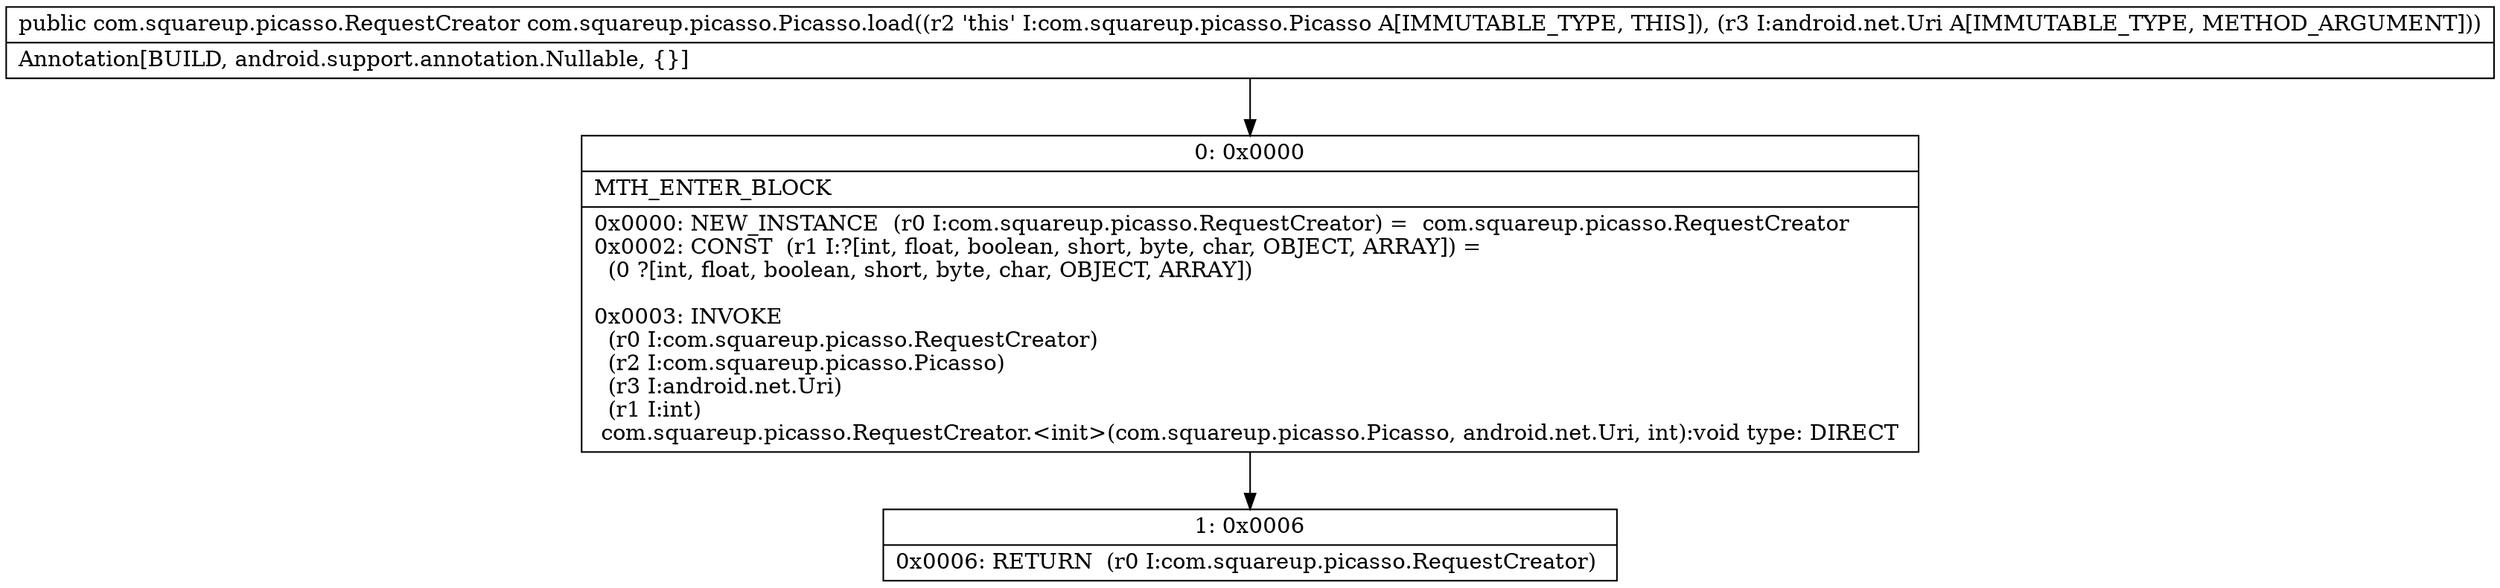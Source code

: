 digraph "CFG forcom.squareup.picasso.Picasso.load(Landroid\/net\/Uri;)Lcom\/squareup\/picasso\/RequestCreator;" {
Node_0 [shape=record,label="{0\:\ 0x0000|MTH_ENTER_BLOCK\l|0x0000: NEW_INSTANCE  (r0 I:com.squareup.picasso.RequestCreator) =  com.squareup.picasso.RequestCreator \l0x0002: CONST  (r1 I:?[int, float, boolean, short, byte, char, OBJECT, ARRAY]) = \l  (0 ?[int, float, boolean, short, byte, char, OBJECT, ARRAY])\l \l0x0003: INVOKE  \l  (r0 I:com.squareup.picasso.RequestCreator)\l  (r2 I:com.squareup.picasso.Picasso)\l  (r3 I:android.net.Uri)\l  (r1 I:int)\l com.squareup.picasso.RequestCreator.\<init\>(com.squareup.picasso.Picasso, android.net.Uri, int):void type: DIRECT \l}"];
Node_1 [shape=record,label="{1\:\ 0x0006|0x0006: RETURN  (r0 I:com.squareup.picasso.RequestCreator) \l}"];
MethodNode[shape=record,label="{public com.squareup.picasso.RequestCreator com.squareup.picasso.Picasso.load((r2 'this' I:com.squareup.picasso.Picasso A[IMMUTABLE_TYPE, THIS]), (r3 I:android.net.Uri A[IMMUTABLE_TYPE, METHOD_ARGUMENT]))  | Annotation[BUILD, android.support.annotation.Nullable, \{\}]\l}"];
MethodNode -> Node_0;
Node_0 -> Node_1;
}

